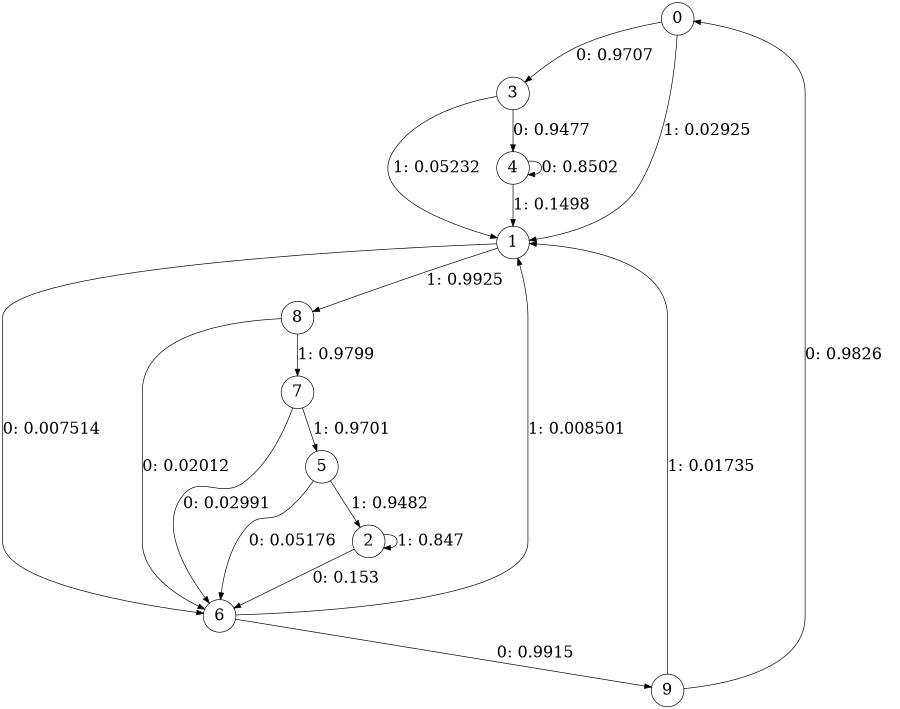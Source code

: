 digraph "ch1_random_source_L5" {
size = "6,8.5";
ratio = "fill";
node [shape = circle];
node [fontsize = 24];
edge [fontsize = 24];
0 -> 3 [label = "0: 0.9707   "];
0 -> 1 [label = "1: 0.02925  "];
1 -> 6 [label = "0: 0.007514  "];
1 -> 8 [label = "1: 0.9925   "];
2 -> 6 [label = "0: 0.153    "];
2 -> 2 [label = "1: 0.847    "];
3 -> 4 [label = "0: 0.9477   "];
3 -> 1 [label = "1: 0.05232  "];
4 -> 4 [label = "0: 0.8502   "];
4 -> 1 [label = "1: 0.1498   "];
5 -> 6 [label = "0: 0.05176  "];
5 -> 2 [label = "1: 0.9482   "];
6 -> 9 [label = "0: 0.9915   "];
6 -> 1 [label = "1: 0.008501  "];
7 -> 6 [label = "0: 0.02991  "];
7 -> 5 [label = "1: 0.9701   "];
8 -> 6 [label = "0: 0.02012  "];
8 -> 7 [label = "1: 0.9799   "];
9 -> 0 [label = "0: 0.9826   "];
9 -> 1 [label = "1: 0.01735  "];
}